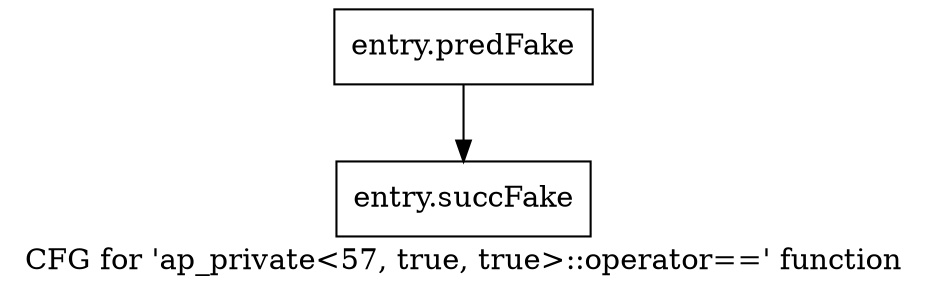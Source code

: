 digraph "CFG for 'ap_private\<57, true, true\>::operator==' function" {
	label="CFG for 'ap_private\<57, true, true\>::operator==' function";

	Node0x3ca3300 [shape=record,filename="",linenumber="",label="{entry.predFake}"];
	Node0x3ca3300 -> Node0x3ea6b40[ callList="" memoryops="" filename="/tools/Xilinx/Vitis_HLS/2022.1/include/etc/ap_private.h" execusionnum="3200"];
	Node0x3ea6b40 [shape=record,filename="/tools/Xilinx/Vitis_HLS/2022.1/include/etc/ap_private.h",linenumber="1805",label="{entry.succFake}"];
}
